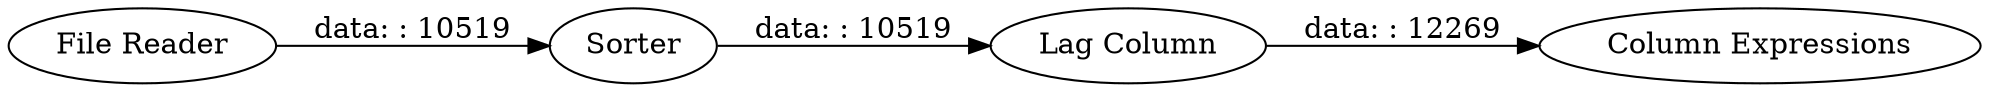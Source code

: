 digraph {
	"-5655849221030916499_5" [label="Lag Column"]
	"-5655849221030916499_6" [label=Sorter]
	"-5655849221030916499_1" [label="File Reader"]
	"-5655849221030916499_7" [label="Column Expressions"]
	"-5655849221030916499_5" -> "-5655849221030916499_7" [label="data: : 12269"]
	"-5655849221030916499_1" -> "-5655849221030916499_6" [label="data: : 10519"]
	"-5655849221030916499_6" -> "-5655849221030916499_5" [label="data: : 10519"]
	rankdir=LR
}
